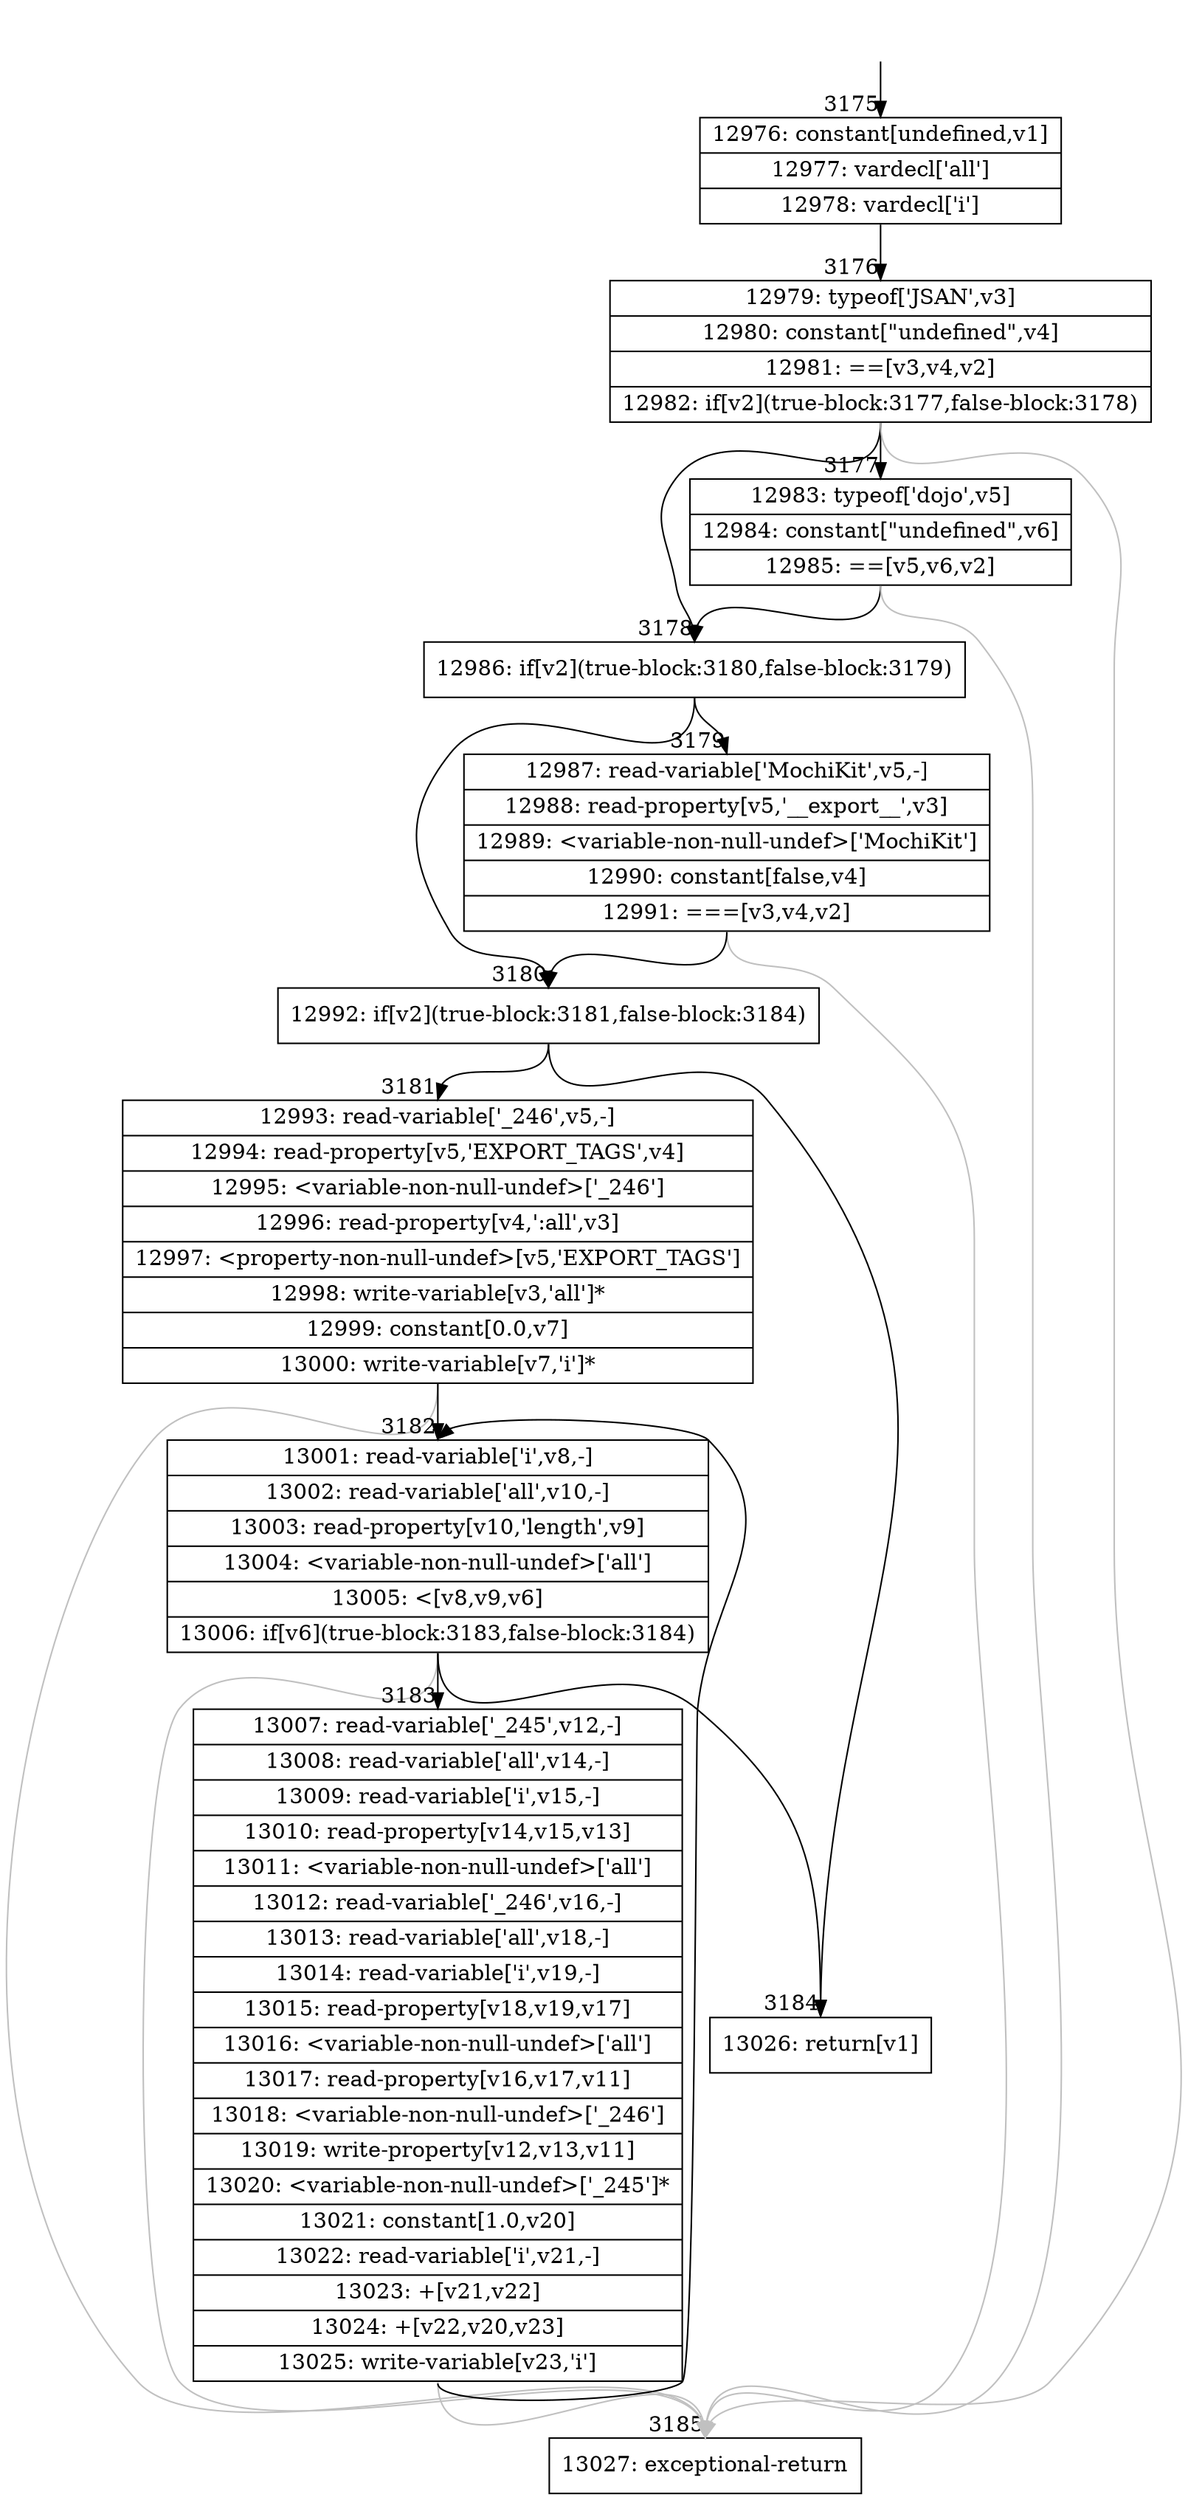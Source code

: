 digraph {
rankdir="TD"
BB_entry240[shape=none,label=""];
BB_entry240 -> BB3175 [tailport=s, headport=n, headlabel="    3175"]
BB3175 [shape=record label="{12976: constant[undefined,v1]|12977: vardecl['all']|12978: vardecl['i']}" ] 
BB3175 -> BB3176 [tailport=s, headport=n, headlabel="      3176"]
BB3176 [shape=record label="{12979: typeof['JSAN',v3]|12980: constant[\"undefined\",v4]|12981: ==[v3,v4,v2]|12982: if[v2](true-block:3177,false-block:3178)}" ] 
BB3176 -> BB3178 [tailport=s, headport=n, headlabel="      3178"]
BB3176 -> BB3177 [tailport=s, headport=n, headlabel="      3177"]
BB3176 -> BB3185 [tailport=s, headport=n, color=gray, headlabel="      3185"]
BB3177 [shape=record label="{12983: typeof['dojo',v5]|12984: constant[\"undefined\",v6]|12985: ==[v5,v6,v2]}" ] 
BB3177 -> BB3178 [tailport=s, headport=n]
BB3177 -> BB3185 [tailport=s, headport=n, color=gray]
BB3178 [shape=record label="{12986: if[v2](true-block:3180,false-block:3179)}" ] 
BB3178 -> BB3180 [tailport=s, headport=n, headlabel="      3180"]
BB3178 -> BB3179 [tailport=s, headport=n, headlabel="      3179"]
BB3179 [shape=record label="{12987: read-variable['MochiKit',v5,-]|12988: read-property[v5,'__export__',v3]|12989: \<variable-non-null-undef\>['MochiKit']|12990: constant[false,v4]|12991: ===[v3,v4,v2]}" ] 
BB3179 -> BB3180 [tailport=s, headport=n]
BB3179 -> BB3185 [tailport=s, headport=n, color=gray]
BB3180 [shape=record label="{12992: if[v2](true-block:3181,false-block:3184)}" ] 
BB3180 -> BB3181 [tailport=s, headport=n, headlabel="      3181"]
BB3180 -> BB3184 [tailport=s, headport=n, headlabel="      3184"]
BB3181 [shape=record label="{12993: read-variable['_246',v5,-]|12994: read-property[v5,'EXPORT_TAGS',v4]|12995: \<variable-non-null-undef\>['_246']|12996: read-property[v4,':all',v3]|12997: \<property-non-null-undef\>[v5,'EXPORT_TAGS']|12998: write-variable[v3,'all']*|12999: constant[0.0,v7]|13000: write-variable[v7,'i']*}" ] 
BB3181 -> BB3182 [tailport=s, headport=n, headlabel="      3182"]
BB3181 -> BB3185 [tailport=s, headport=n, color=gray]
BB3182 [shape=record label="{13001: read-variable['i',v8,-]|13002: read-variable['all',v10,-]|13003: read-property[v10,'length',v9]|13004: \<variable-non-null-undef\>['all']|13005: \<[v8,v9,v6]|13006: if[v6](true-block:3183,false-block:3184)}" ] 
BB3182 -> BB3183 [tailport=s, headport=n, headlabel="      3183"]
BB3182 -> BB3184 [tailport=s, headport=n]
BB3182 -> BB3185 [tailport=s, headport=n, color=gray]
BB3183 [shape=record label="{13007: read-variable['_245',v12,-]|13008: read-variable['all',v14,-]|13009: read-variable['i',v15,-]|13010: read-property[v14,v15,v13]|13011: \<variable-non-null-undef\>['all']|13012: read-variable['_246',v16,-]|13013: read-variable['all',v18,-]|13014: read-variable['i',v19,-]|13015: read-property[v18,v19,v17]|13016: \<variable-non-null-undef\>['all']|13017: read-property[v16,v17,v11]|13018: \<variable-non-null-undef\>['_246']|13019: write-property[v12,v13,v11]|13020: \<variable-non-null-undef\>['_245']*|13021: constant[1.0,v20]|13022: read-variable['i',v21,-]|13023: +[v21,v22]|13024: +[v22,v20,v23]|13025: write-variable[v23,'i']}" ] 
BB3183 -> BB3182 [tailport=s, headport=n]
BB3183 -> BB3185 [tailport=s, headport=n, color=gray]
BB3184 [shape=record label="{13026: return[v1]}" ] 
BB3185 [shape=record label="{13027: exceptional-return}" ] 
//#$~ 2043
}
